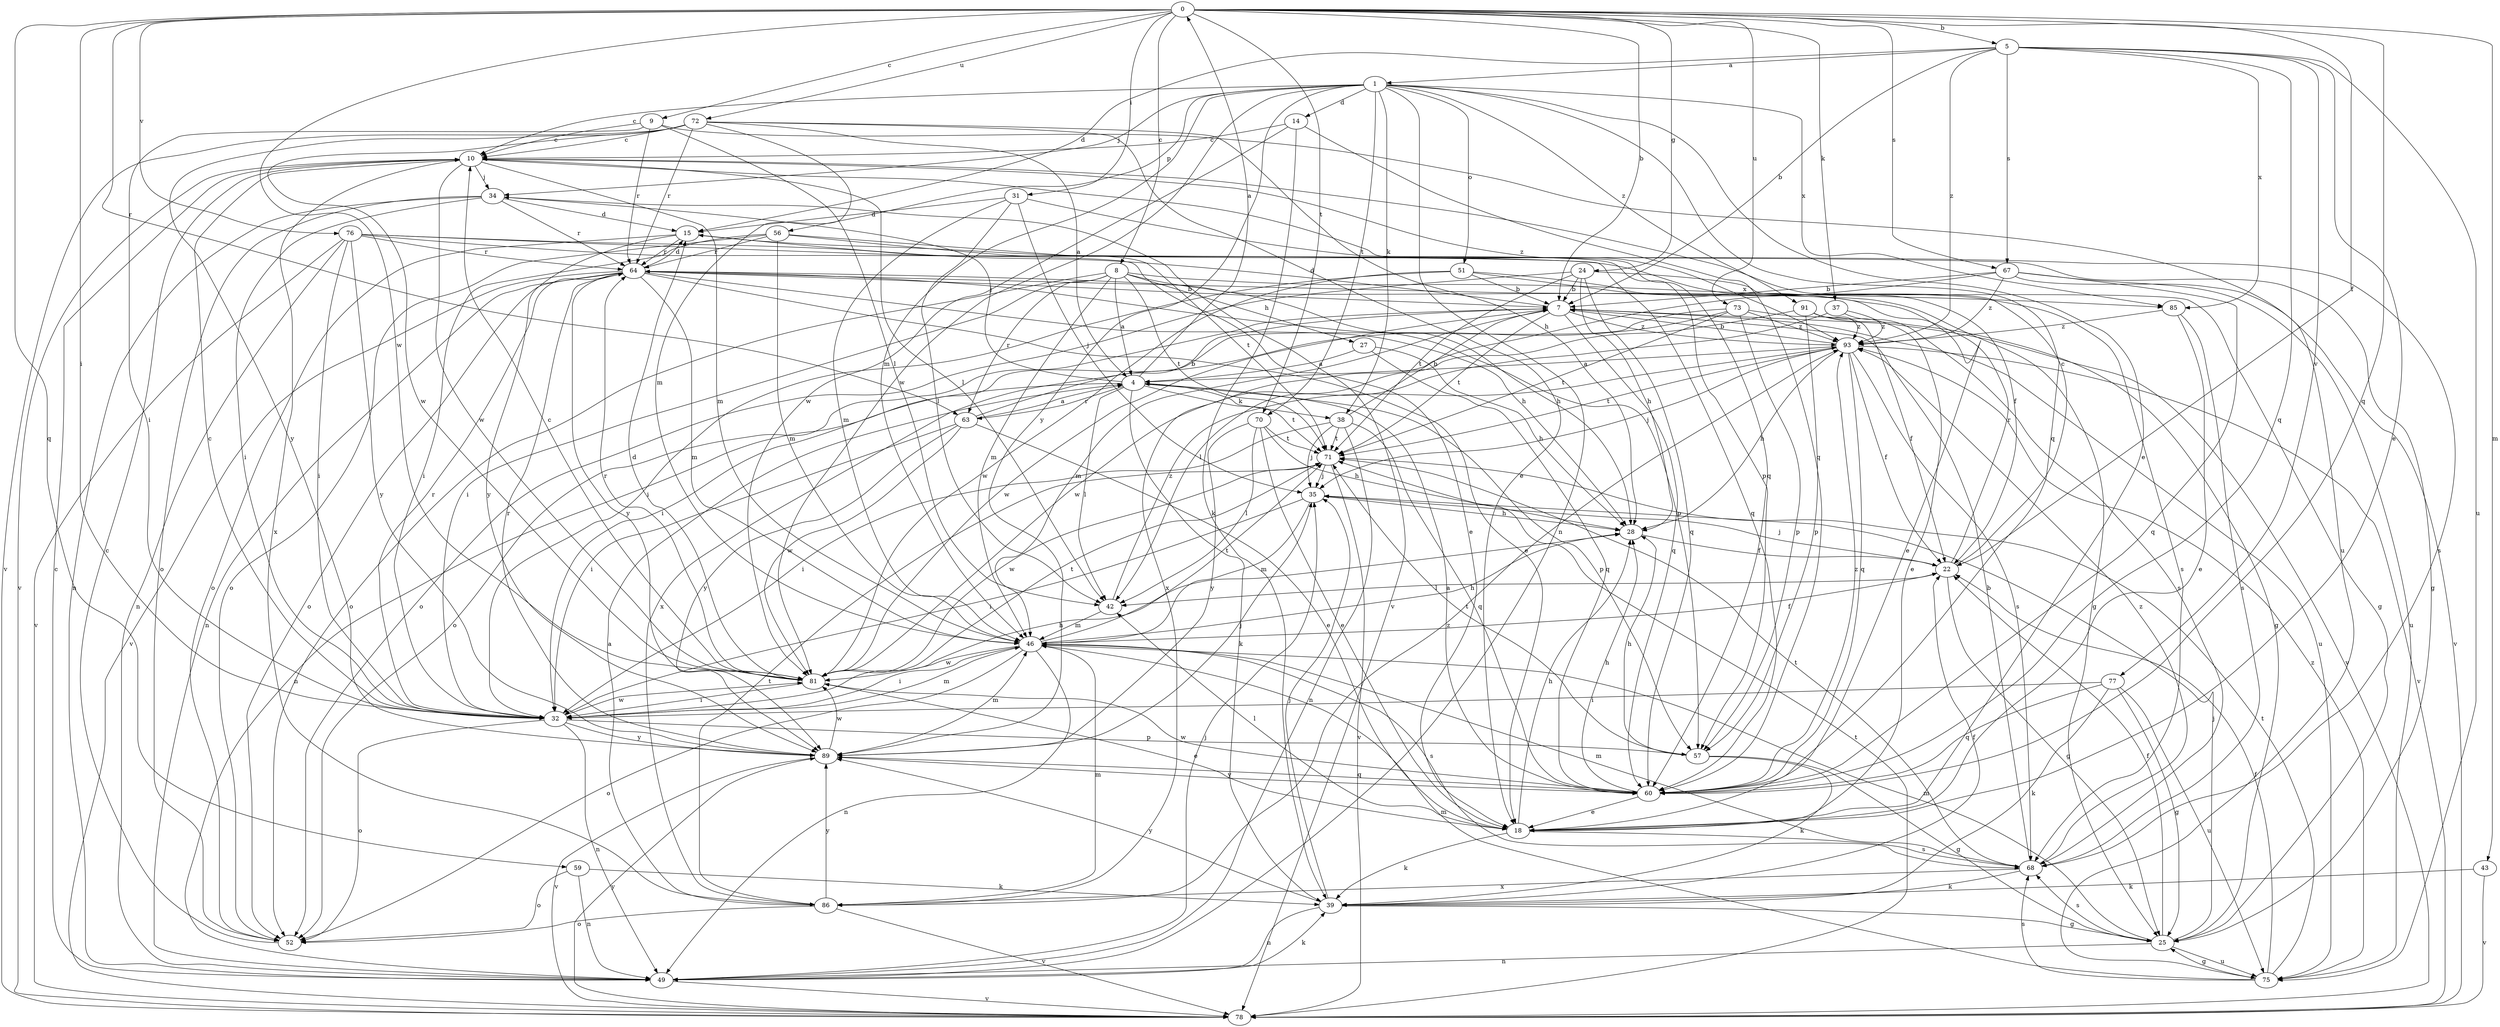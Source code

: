 strict digraph  {
0;
1;
4;
5;
7;
8;
9;
10;
14;
15;
18;
22;
24;
25;
27;
28;
31;
32;
34;
35;
37;
38;
39;
42;
43;
46;
49;
51;
52;
56;
57;
59;
60;
63;
64;
67;
68;
70;
71;
72;
73;
75;
76;
77;
78;
81;
85;
86;
89;
91;
93;
0 -> 5  [label=b];
0 -> 7  [label=b];
0 -> 8  [label=c];
0 -> 9  [label=c];
0 -> 22  [label=f];
0 -> 24  [label=g];
0 -> 31  [label=i];
0 -> 32  [label=i];
0 -> 37  [label=k];
0 -> 43  [label=m];
0 -> 59  [label=q];
0 -> 60  [label=q];
0 -> 63  [label=r];
0 -> 67  [label=s];
0 -> 70  [label=t];
0 -> 72  [label=u];
0 -> 73  [label=u];
0 -> 76  [label=v];
0 -> 81  [label=w];
1 -> 10  [label=c];
1 -> 14  [label=d];
1 -> 18  [label=e];
1 -> 34  [label=j];
1 -> 38  [label=k];
1 -> 46  [label=m];
1 -> 49  [label=n];
1 -> 51  [label=o];
1 -> 56  [label=p];
1 -> 60  [label=q];
1 -> 70  [label=t];
1 -> 81  [label=w];
1 -> 85  [label=x];
1 -> 89  [label=y];
1 -> 91  [label=z];
4 -> 0  [label=a];
4 -> 34  [label=j];
4 -> 38  [label=k];
4 -> 39  [label=k];
4 -> 42  [label=l];
4 -> 49  [label=n];
4 -> 57  [label=p];
4 -> 63  [label=r];
4 -> 71  [label=t];
5 -> 1  [label=a];
5 -> 7  [label=b];
5 -> 15  [label=d];
5 -> 18  [label=e];
5 -> 60  [label=q];
5 -> 67  [label=s];
5 -> 75  [label=u];
5 -> 77  [label=v];
5 -> 85  [label=x];
5 -> 93  [label=z];
7 -> 15  [label=d];
7 -> 46  [label=m];
7 -> 52  [label=o];
7 -> 60  [label=q];
7 -> 71  [label=t];
7 -> 75  [label=u];
7 -> 78  [label=v];
7 -> 81  [label=w];
7 -> 93  [label=z];
8 -> 4  [label=a];
8 -> 27  [label=h];
8 -> 28  [label=h];
8 -> 32  [label=i];
8 -> 46  [label=m];
8 -> 52  [label=o];
8 -> 63  [label=r];
8 -> 71  [label=t];
8 -> 85  [label=x];
9 -> 10  [label=c];
9 -> 32  [label=i];
9 -> 42  [label=l];
9 -> 64  [label=r];
9 -> 75  [label=u];
10 -> 34  [label=j];
10 -> 42  [label=l];
10 -> 46  [label=m];
10 -> 60  [label=q];
10 -> 78  [label=v];
10 -> 81  [label=w];
10 -> 86  [label=x];
10 -> 93  [label=z];
14 -> 10  [label=c];
14 -> 39  [label=k];
14 -> 60  [label=q];
14 -> 81  [label=w];
15 -> 52  [label=o];
15 -> 64  [label=r];
15 -> 68  [label=s];
15 -> 89  [label=y];
18 -> 28  [label=h];
18 -> 39  [label=k];
18 -> 42  [label=l];
18 -> 68  [label=s];
22 -> 10  [label=c];
22 -> 25  [label=g];
22 -> 35  [label=j];
22 -> 42  [label=l];
22 -> 64  [label=r];
24 -> 7  [label=b];
24 -> 25  [label=g];
24 -> 28  [label=h];
24 -> 52  [label=o];
24 -> 60  [label=q];
24 -> 71  [label=t];
25 -> 22  [label=f];
25 -> 35  [label=j];
25 -> 46  [label=m];
25 -> 49  [label=n];
25 -> 68  [label=s];
25 -> 75  [label=u];
27 -> 4  [label=a];
27 -> 28  [label=h];
27 -> 60  [label=q];
28 -> 22  [label=f];
31 -> 15  [label=d];
31 -> 35  [label=j];
31 -> 42  [label=l];
31 -> 46  [label=m];
31 -> 57  [label=p];
32 -> 10  [label=c];
32 -> 28  [label=h];
32 -> 46  [label=m];
32 -> 49  [label=n];
32 -> 52  [label=o];
32 -> 57  [label=p];
32 -> 64  [label=r];
32 -> 81  [label=w];
32 -> 89  [label=y];
34 -> 15  [label=d];
34 -> 32  [label=i];
34 -> 49  [label=n];
34 -> 52  [label=o];
34 -> 64  [label=r];
34 -> 78  [label=v];
35 -> 28  [label=h];
35 -> 32  [label=i];
35 -> 46  [label=m];
37 -> 42  [label=l];
37 -> 68  [label=s];
37 -> 93  [label=z];
38 -> 7  [label=b];
38 -> 32  [label=i];
38 -> 35  [label=j];
38 -> 49  [label=n];
38 -> 60  [label=q];
38 -> 71  [label=t];
39 -> 22  [label=f];
39 -> 25  [label=g];
39 -> 35  [label=j];
39 -> 49  [label=n];
39 -> 89  [label=y];
42 -> 46  [label=m];
42 -> 93  [label=z];
43 -> 39  [label=k];
43 -> 78  [label=v];
46 -> 22  [label=f];
46 -> 28  [label=h];
46 -> 32  [label=i];
46 -> 49  [label=n];
46 -> 52  [label=o];
46 -> 68  [label=s];
46 -> 71  [label=t];
46 -> 81  [label=w];
49 -> 10  [label=c];
49 -> 35  [label=j];
49 -> 39  [label=k];
49 -> 78  [label=v];
51 -> 7  [label=b];
51 -> 18  [label=e];
51 -> 32  [label=i];
51 -> 68  [label=s];
51 -> 81  [label=w];
52 -> 10  [label=c];
56 -> 32  [label=i];
56 -> 46  [label=m];
56 -> 52  [label=o];
56 -> 60  [label=q];
56 -> 64  [label=r];
56 -> 71  [label=t];
57 -> 25  [label=g];
57 -> 28  [label=h];
57 -> 39  [label=k];
57 -> 71  [label=t];
59 -> 39  [label=k];
59 -> 49  [label=n];
59 -> 52  [label=o];
60 -> 4  [label=a];
60 -> 18  [label=e];
60 -> 28  [label=h];
60 -> 81  [label=w];
60 -> 89  [label=y];
60 -> 93  [label=z];
63 -> 4  [label=a];
63 -> 7  [label=b];
63 -> 18  [label=e];
63 -> 32  [label=i];
63 -> 81  [label=w];
63 -> 89  [label=y];
64 -> 7  [label=b];
64 -> 15  [label=d];
64 -> 18  [label=e];
64 -> 25  [label=g];
64 -> 28  [label=h];
64 -> 46  [label=m];
64 -> 49  [label=n];
64 -> 52  [label=o];
64 -> 57  [label=p];
64 -> 78  [label=v];
64 -> 89  [label=y];
67 -> 7  [label=b];
67 -> 60  [label=q];
67 -> 75  [label=u];
67 -> 78  [label=v];
67 -> 86  [label=x];
67 -> 93  [label=z];
68 -> 7  [label=b];
68 -> 39  [label=k];
68 -> 46  [label=m];
68 -> 71  [label=t];
68 -> 86  [label=x];
68 -> 93  [label=z];
70 -> 18  [label=e];
70 -> 28  [label=h];
70 -> 42  [label=l];
70 -> 71  [label=t];
70 -> 89  [label=y];
71 -> 35  [label=j];
71 -> 78  [label=v];
71 -> 81  [label=w];
72 -> 4  [label=a];
72 -> 10  [label=c];
72 -> 18  [label=e];
72 -> 28  [label=h];
72 -> 46  [label=m];
72 -> 64  [label=r];
72 -> 78  [label=v];
72 -> 81  [label=w];
72 -> 89  [label=y];
73 -> 22  [label=f];
73 -> 32  [label=i];
73 -> 57  [label=p];
73 -> 71  [label=t];
73 -> 86  [label=x];
73 -> 93  [label=z];
75 -> 22  [label=f];
75 -> 25  [label=g];
75 -> 46  [label=m];
75 -> 68  [label=s];
75 -> 71  [label=t];
75 -> 93  [label=z];
76 -> 18  [label=e];
76 -> 22  [label=f];
76 -> 25  [label=g];
76 -> 32  [label=i];
76 -> 49  [label=n];
76 -> 64  [label=r];
76 -> 78  [label=v];
76 -> 89  [label=y];
77 -> 25  [label=g];
77 -> 32  [label=i];
77 -> 39  [label=k];
77 -> 60  [label=q];
77 -> 75  [label=u];
78 -> 71  [label=t];
78 -> 89  [label=y];
81 -> 10  [label=c];
81 -> 15  [label=d];
81 -> 18  [label=e];
81 -> 32  [label=i];
81 -> 64  [label=r];
81 -> 71  [label=t];
85 -> 18  [label=e];
85 -> 68  [label=s];
85 -> 93  [label=z];
86 -> 4  [label=a];
86 -> 46  [label=m];
86 -> 52  [label=o];
86 -> 71  [label=t];
86 -> 78  [label=v];
86 -> 89  [label=y];
86 -> 93  [label=z];
89 -> 35  [label=j];
89 -> 46  [label=m];
89 -> 60  [label=q];
89 -> 64  [label=r];
89 -> 78  [label=v];
89 -> 81  [label=w];
91 -> 18  [label=e];
91 -> 25  [label=g];
91 -> 57  [label=p];
91 -> 81  [label=w];
91 -> 93  [label=z];
93 -> 4  [label=a];
93 -> 7  [label=b];
93 -> 22  [label=f];
93 -> 28  [label=h];
93 -> 35  [label=j];
93 -> 60  [label=q];
93 -> 68  [label=s];
93 -> 71  [label=t];
93 -> 78  [label=v];
}
